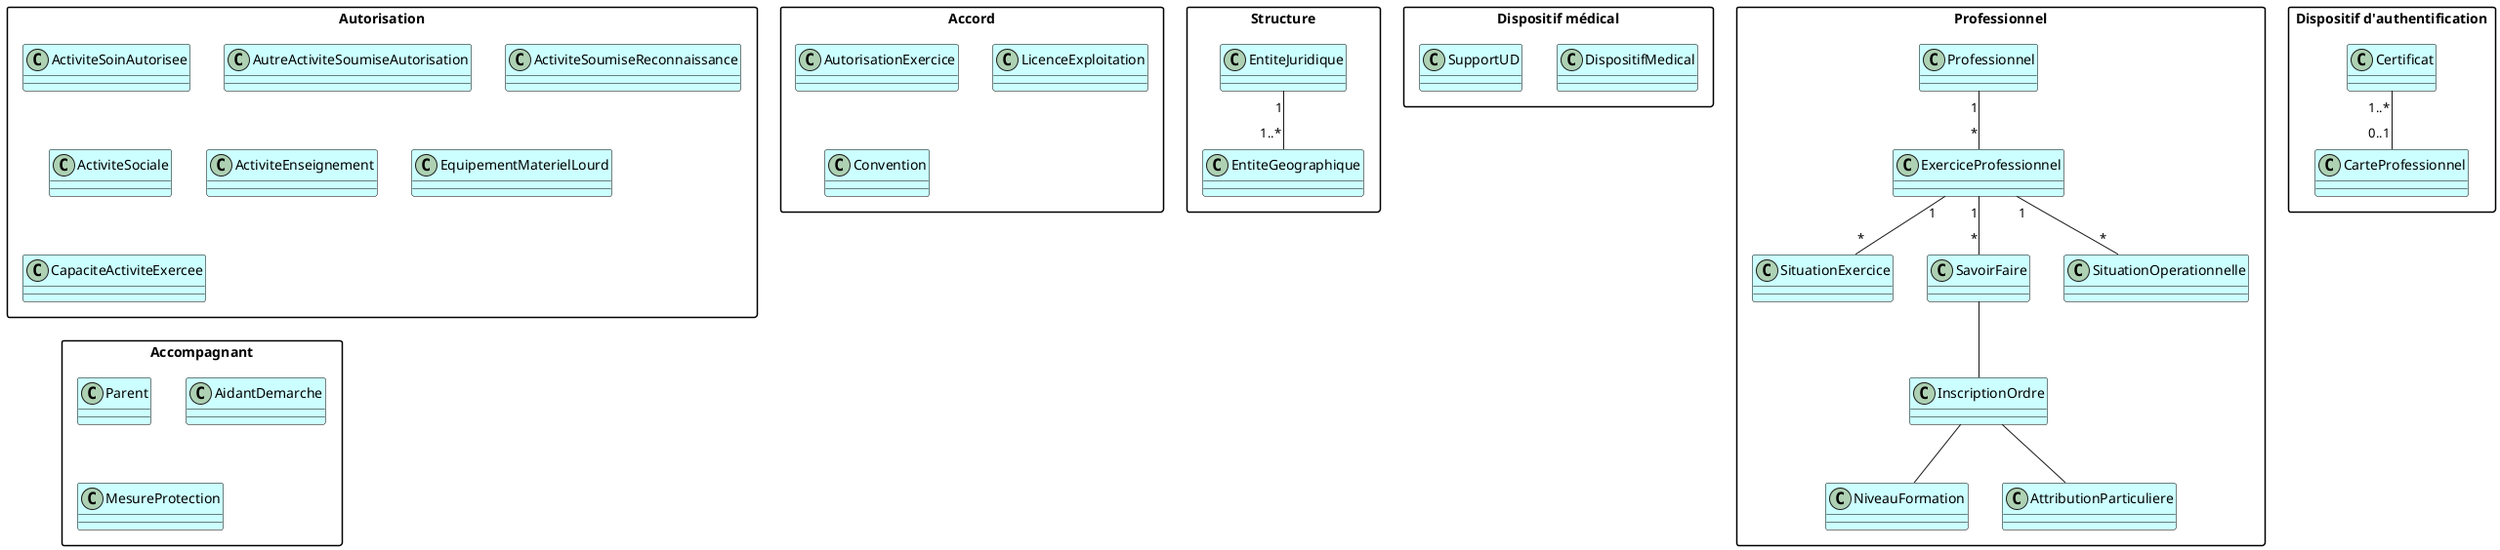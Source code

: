 @startuml
skinparam packageStyle rectangle
skinparam backgroundColor #FFFFFF
skinparam class {
    BackgroundColor #CCFFFF
    BorderColor black
}

package "Structure" {
    class EntiteJuridique
    class EntiteGeographique
    EntiteJuridique "1" -- "1..*" EntiteGeographique
}

package "Autorisation" {
    class ActiviteSoinAutorisee
    class AutreActiviteSoumiseAutorisation
    class ActiviteSoumiseReconnaissance
    class ActiviteSociale
    class ActiviteEnseignement
    class EquipementMaterielLourd
    class CapaciteActiviteExercee
}

package "Accord" {
    class AutorisationExercice
    class LicenceExploitation
    class Convention
}

package "Dispositif médical" {
    class DispositifMedical
    class SupportUD
}

package "Accompagnant" {
    class Parent
    class AidantDemarche
    class MesureProtection
}

package "Professionnel" {
    class Professionnel
    class ExerciceProfessionnel
    class SituationExercice
    class SavoirFaire
    class SituationOperationnelle
    class InscriptionOrdre
    class NiveauFormation
    class AttributionParticuliere

    Professionnel "1" -- "*" ExerciceProfessionnel
    ExerciceProfessionnel "1" -- "*" SituationExercice
    ExerciceProfessionnel "1" -- "*" SituationOperationnelle
    ExerciceProfessionnel "1" -- "*" SavoirFaire
    SavoirFaire -- InscriptionOrdre
    InscriptionOrdre -- NiveauFormation
    InscriptionOrdre -- AttributionParticuliere
}

package "Dispositif d'authentification" {
    class Certificat
    class CarteProfessionnel
    Certificat "1..*" -- "0..1" CarteProfessionnel
}
@enduml
